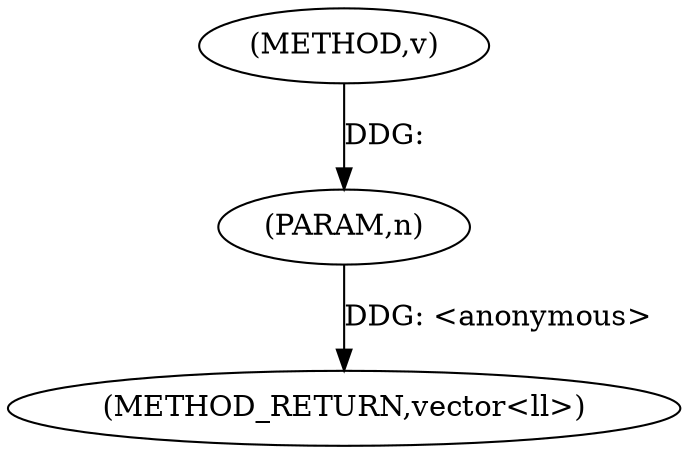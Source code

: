 digraph "v" {  
"1000193" [label = "(METHOD,v)" ]
"1000196" [label = "(METHOD_RETURN,vector<ll>)" ]
"1000194" [label = "(PARAM,n)" ]
  "1000194" -> "1000196"  [ label = "DDG: <anonymous>"] 
  "1000193" -> "1000194"  [ label = "DDG: "] 
}
